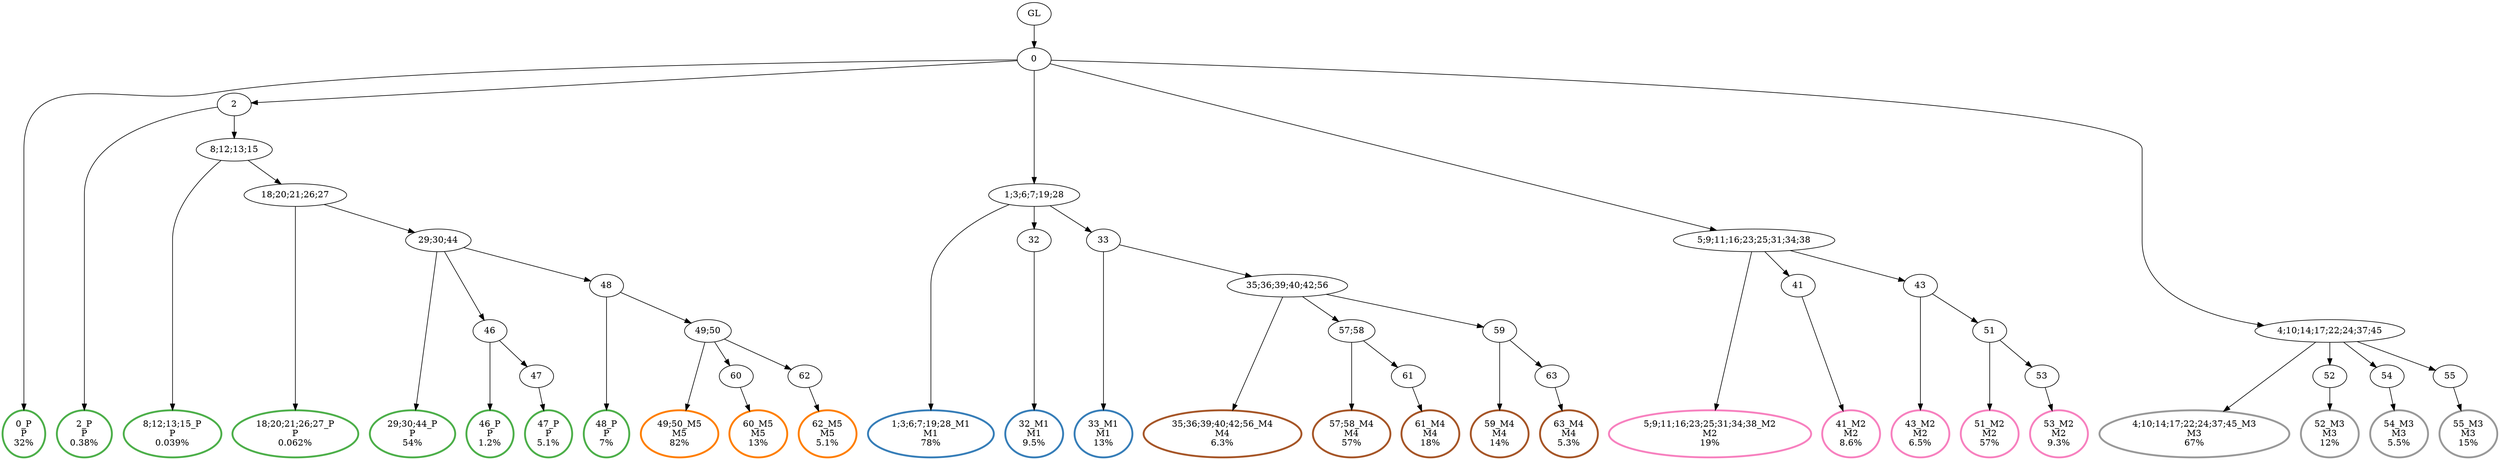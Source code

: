 digraph T {
	{
		rank=same
		54 [penwidth=3,colorscheme=set19,color=3,label="0_P\nP\n32%"]
		52 [penwidth=3,colorscheme=set19,color=3,label="2_P\nP\n0.38%"]
		50 [penwidth=3,colorscheme=set19,color=3,label="8;12;13;15_P\nP\n0.039%"]
		48 [penwidth=3,colorscheme=set19,color=3,label="18;20;21;26;27_P\nP\n0.062%"]
		46 [penwidth=3,colorscheme=set19,color=3,label="29;30;44_P\nP\n54%"]
		44 [penwidth=3,colorscheme=set19,color=3,label="46_P\nP\n1.2%"]
		42 [penwidth=3,colorscheme=set19,color=3,label="47_P\nP\n5.1%"]
		40 [penwidth=3,colorscheme=set19,color=3,label="48_P\nP\n7%"]
		38 [penwidth=3,colorscheme=set19,color=2,label="1;3;6;7;19;28_M1\nM1\n78%"]
		36 [penwidth=3,colorscheme=set19,color=2,label="32_M1\nM1\n9.5%"]
		34 [penwidth=3,colorscheme=set19,color=2,label="33_M1\nM1\n13%"]
		32 [penwidth=3,colorscheme=set19,color=8,label="5;9;11;16;23;25;31;34;38_M2\nM2\n19%"]
		30 [penwidth=3,colorscheme=set19,color=8,label="41_M2\nM2\n8.6%"]
		28 [penwidth=3,colorscheme=set19,color=8,label="43_M2\nM2\n6.5%"]
		26 [penwidth=3,colorscheme=set19,color=8,label="51_M2\nM2\n57%"]
		24 [penwidth=3,colorscheme=set19,color=8,label="53_M2\nM2\n9.3%"]
		22 [penwidth=3,colorscheme=set19,color=9,label="4;10;14;17;22;24;37;45_M3\nM3\n67%"]
		20 [penwidth=3,colorscheme=set19,color=9,label="52_M3\nM3\n12%"]
		18 [penwidth=3,colorscheme=set19,color=9,label="54_M3\nM3\n5.5%"]
		16 [penwidth=3,colorscheme=set19,color=9,label="55_M3\nM3\n15%"]
		14 [penwidth=3,colorscheme=set19,color=7,label="35;36;39;40;42;56_M4\nM4\n6.3%"]
		12 [penwidth=3,colorscheme=set19,color=7,label="57;58_M4\nM4\n57%"]
		10 [penwidth=3,colorscheme=set19,color=7,label="61_M4\nM4\n18%"]
		8 [penwidth=3,colorscheme=set19,color=7,label="59_M4\nM4\n14%"]
		6 [penwidth=3,colorscheme=set19,color=7,label="63_M4\nM4\n5.3%"]
		4 [penwidth=3,colorscheme=set19,color=5,label="49;50_M5\nM5\n82%"]
		2 [penwidth=3,colorscheme=set19,color=5,label="60_M5\nM5\n13%"]
		0 [penwidth=3,colorscheme=set19,color=5,label="62_M5\nM5\n5.1%"]
	}
	56 [label="GL"]
	55 [label="0"]
	53 [label="2"]
	51 [label="8;12;13;15"]
	49 [label="18;20;21;26;27"]
	47 [label="29;30;44"]
	45 [label="46"]
	43 [label="47"]
	41 [label="48"]
	39 [label="1;3;6;7;19;28"]
	37 [label="32"]
	35 [label="33"]
	33 [label="5;9;11;16;23;25;31;34;38"]
	31 [label="41"]
	29 [label="43"]
	27 [label="51"]
	25 [label="53"]
	23 [label="4;10;14;17;22;24;37;45"]
	21 [label="52"]
	19 [label="54"]
	17 [label="55"]
	15 [label="35;36;39;40;42;56"]
	13 [label="57;58"]
	11 [label="61"]
	9 [label="59"]
	7 [label="63"]
	5 [label="49;50"]
	3 [label="60"]
	1 [label="62"]
	56 -> 55
	55 -> 54
	55 -> 53
	55 -> 39
	55 -> 33
	55 -> 23
	53 -> 52
	53 -> 51
	51 -> 50
	51 -> 49
	49 -> 48
	49 -> 47
	47 -> 46
	47 -> 45
	47 -> 41
	45 -> 44
	45 -> 43
	43 -> 42
	41 -> 40
	41 -> 5
	39 -> 38
	39 -> 37
	39 -> 35
	37 -> 36
	35 -> 34
	35 -> 15
	33 -> 32
	33 -> 31
	33 -> 29
	31 -> 30
	29 -> 28
	29 -> 27
	27 -> 26
	27 -> 25
	25 -> 24
	23 -> 22
	23 -> 21
	23 -> 19
	23 -> 17
	21 -> 20
	19 -> 18
	17 -> 16
	15 -> 14
	15 -> 13
	15 -> 9
	13 -> 12
	13 -> 11
	11 -> 10
	9 -> 8
	9 -> 7
	7 -> 6
	5 -> 4
	5 -> 3
	5 -> 1
	3 -> 2
	1 -> 0
}
